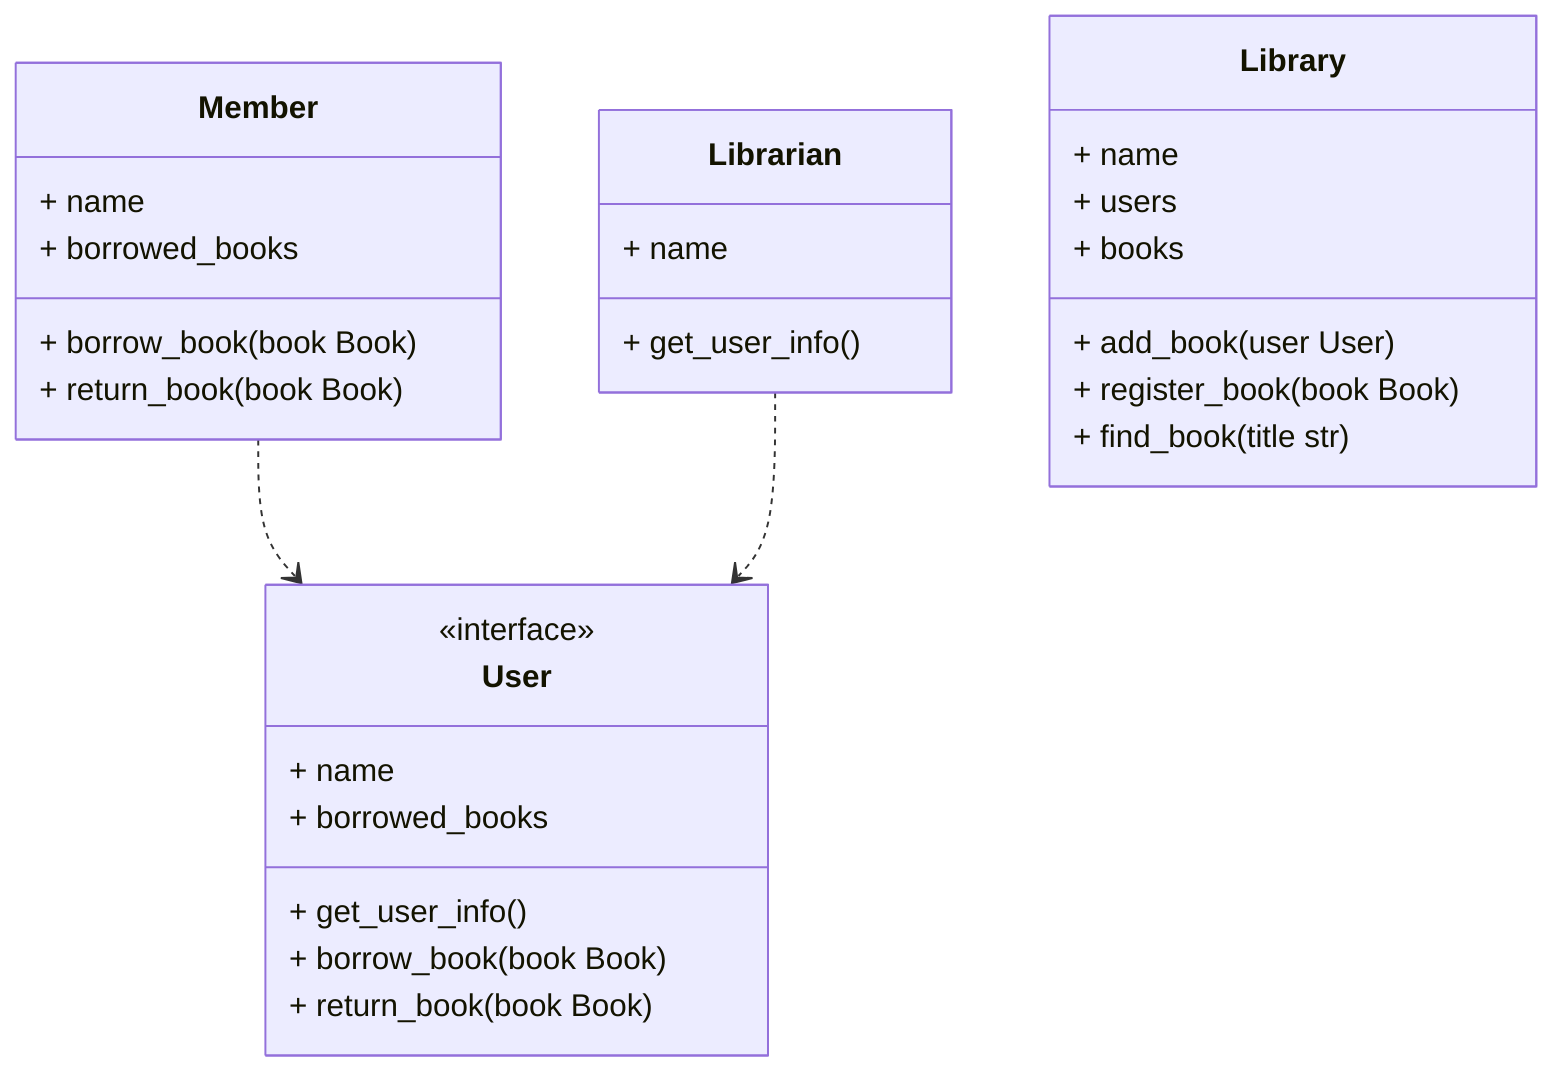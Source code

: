 classDiagram 
    class User
    <<interface>> User 
        User : + name
        User : + borrowed_books
        
        User : + get_user_info()
        User : + borrow_book(book Book)
        User : + return_book(book Book)

    class Member
        Member : + name
        Member : + borrowed_books

        Member : + borrow_book(book Book)
        Member : + return_book(book Book)

    class Librarian 
        Librarian : + name

        Librarian : + get_user_info()


    class Library 
        Library : + name
        Library : + users
        Library : + books

        Library : + add_book(user User)
        Library : + register_book(book Book)
        Library : + find_book(title str)


Member ..> User
Librarian ..> User
